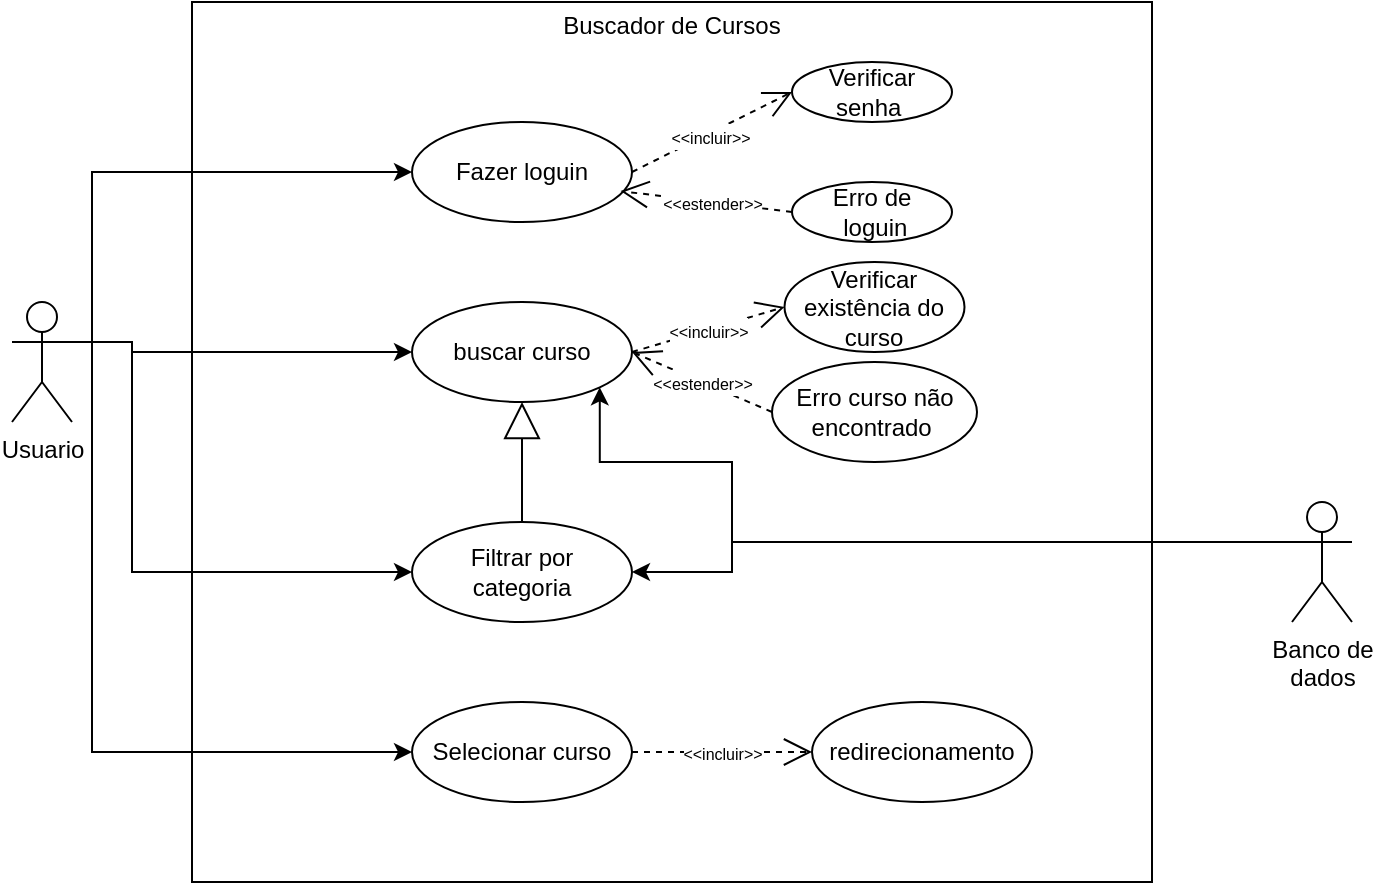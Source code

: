 <mxfile version="26.1.0">
  <diagram name="Página-1" id="4R_XhFTZOLe2d6gKUBly">
    <mxGraphModel dx="778" dy="484" grid="1" gridSize="10" guides="1" tooltips="1" connect="1" arrows="1" fold="1" page="1" pageScale="1" pageWidth="827" pageHeight="1169" math="0" shadow="0">
      <root>
        <mxCell id="0" />
        <mxCell id="1" parent="0" />
        <mxCell id="xLhj-QWqKQ5IKGAw0bBU-1" value="&lt;font style=&quot;vertical-align: inherit;&quot;&gt;&lt;font style=&quot;vertical-align: inherit;&quot;&gt;&lt;font style=&quot;vertical-align: inherit;&quot;&gt;&lt;font style=&quot;vertical-align: inherit;&quot;&gt;Buscador de Cursos&lt;/font&gt;&lt;/font&gt;&lt;/font&gt;&lt;/font&gt;&lt;div&gt;&lt;font style=&quot;vertical-align: inherit;&quot;&gt;&lt;font style=&quot;vertical-align: inherit;&quot;&gt;&lt;font style=&quot;vertical-align: inherit;&quot;&gt;&lt;font style=&quot;vertical-align: inherit;&quot;&gt;&lt;br&gt;&lt;/font&gt;&lt;/font&gt;&lt;/font&gt;&lt;/font&gt;&lt;/div&gt;&lt;div&gt;&lt;font style=&quot;vertical-align: inherit;&quot;&gt;&lt;font style=&quot;vertical-align: inherit;&quot;&gt;&lt;font style=&quot;vertical-align: inherit;&quot;&gt;&lt;font style=&quot;vertical-align: inherit;&quot;&gt;&lt;br&gt;&lt;/font&gt;&lt;/font&gt;&lt;/font&gt;&lt;/font&gt;&lt;/div&gt;&lt;div&gt;&lt;font style=&quot;vertical-align: inherit;&quot;&gt;&lt;font style=&quot;vertical-align: inherit;&quot;&gt;&lt;font style=&quot;vertical-align: inherit;&quot;&gt;&lt;font style=&quot;vertical-align: inherit;&quot;&gt;&lt;br&gt;&lt;/font&gt;&lt;/font&gt;&lt;/font&gt;&lt;/font&gt;&lt;/div&gt;&lt;div&gt;&lt;font style=&quot;vertical-align: inherit;&quot;&gt;&lt;font style=&quot;vertical-align: inherit;&quot;&gt;&lt;font style=&quot;vertical-align: inherit;&quot;&gt;&lt;font style=&quot;vertical-align: inherit;&quot;&gt;&lt;br&gt;&lt;/font&gt;&lt;/font&gt;&lt;/font&gt;&lt;/font&gt;&lt;/div&gt;&lt;div&gt;&lt;font style=&quot;vertical-align: inherit;&quot;&gt;&lt;font style=&quot;vertical-align: inherit;&quot;&gt;&lt;font style=&quot;vertical-align: inherit;&quot;&gt;&lt;font style=&quot;vertical-align: inherit;&quot;&gt;&lt;br&gt;&lt;/font&gt;&lt;/font&gt;&lt;/font&gt;&lt;/font&gt;&lt;/div&gt;&lt;div&gt;&lt;font style=&quot;vertical-align: inherit;&quot;&gt;&lt;font style=&quot;vertical-align: inherit;&quot;&gt;&lt;font style=&quot;vertical-align: inherit;&quot;&gt;&lt;font style=&quot;vertical-align: inherit;&quot;&gt;&lt;br&gt;&lt;/font&gt;&lt;/font&gt;&lt;/font&gt;&lt;/font&gt;&lt;/div&gt;&lt;div&gt;&lt;font style=&quot;vertical-align: inherit;&quot;&gt;&lt;font style=&quot;vertical-align: inherit;&quot;&gt;&lt;font style=&quot;vertical-align: inherit;&quot;&gt;&lt;font style=&quot;vertical-align: inherit;&quot;&gt;&lt;br&gt;&lt;/font&gt;&lt;/font&gt;&lt;/font&gt;&lt;/font&gt;&lt;/div&gt;&lt;div&gt;&lt;font style=&quot;vertical-align: inherit;&quot;&gt;&lt;font style=&quot;vertical-align: inherit;&quot;&gt;&lt;font style=&quot;vertical-align: inherit;&quot;&gt;&lt;font style=&quot;vertical-align: inherit;&quot;&gt;&lt;br&gt;&lt;/font&gt;&lt;/font&gt;&lt;/font&gt;&lt;/font&gt;&lt;/div&gt;&lt;div&gt;&lt;font style=&quot;vertical-align: inherit;&quot;&gt;&lt;font style=&quot;vertical-align: inherit;&quot;&gt;&lt;font style=&quot;vertical-align: inherit;&quot;&gt;&lt;font style=&quot;vertical-align: inherit;&quot;&gt;&lt;br&gt;&lt;/font&gt;&lt;/font&gt;&lt;/font&gt;&lt;/font&gt;&lt;/div&gt;&lt;div&gt;&lt;font style=&quot;vertical-align: inherit;&quot;&gt;&lt;font style=&quot;vertical-align: inherit;&quot;&gt;&lt;font style=&quot;vertical-align: inherit;&quot;&gt;&lt;font style=&quot;vertical-align: inherit;&quot;&gt;&lt;br&gt;&lt;/font&gt;&lt;/font&gt;&lt;/font&gt;&lt;/font&gt;&lt;/div&gt;&lt;div&gt;&lt;font style=&quot;vertical-align: inherit;&quot;&gt;&lt;font style=&quot;vertical-align: inherit;&quot;&gt;&lt;font style=&quot;vertical-align: inherit;&quot;&gt;&lt;font style=&quot;vertical-align: inherit;&quot;&gt;&lt;br&gt;&lt;/font&gt;&lt;/font&gt;&lt;/font&gt;&lt;/font&gt;&lt;/div&gt;&lt;div&gt;&lt;font style=&quot;vertical-align: inherit;&quot;&gt;&lt;font style=&quot;vertical-align: inherit;&quot;&gt;&lt;font style=&quot;vertical-align: inherit;&quot;&gt;&lt;font style=&quot;vertical-align: inherit;&quot;&gt;&lt;br&gt;&lt;/font&gt;&lt;/font&gt;&lt;/font&gt;&lt;/font&gt;&lt;/div&gt;&lt;div&gt;&lt;font style=&quot;vertical-align: inherit;&quot;&gt;&lt;font style=&quot;vertical-align: inherit;&quot;&gt;&lt;font style=&quot;vertical-align: inherit;&quot;&gt;&lt;font style=&quot;vertical-align: inherit;&quot;&gt;&lt;br&gt;&lt;/font&gt;&lt;/font&gt;&lt;/font&gt;&lt;/font&gt;&lt;/div&gt;&lt;div&gt;&lt;font style=&quot;vertical-align: inherit;&quot;&gt;&lt;font style=&quot;vertical-align: inherit;&quot;&gt;&lt;font style=&quot;vertical-align: inherit;&quot;&gt;&lt;font style=&quot;vertical-align: inherit;&quot;&gt;&lt;br&gt;&lt;/font&gt;&lt;/font&gt;&lt;/font&gt;&lt;/font&gt;&lt;/div&gt;&lt;div&gt;&lt;font style=&quot;vertical-align: inherit;&quot;&gt;&lt;font style=&quot;vertical-align: inherit;&quot;&gt;&lt;font style=&quot;vertical-align: inherit;&quot;&gt;&lt;font style=&quot;vertical-align: inherit;&quot;&gt;&lt;br&gt;&lt;/font&gt;&lt;/font&gt;&lt;/font&gt;&lt;/font&gt;&lt;/div&gt;&lt;div&gt;&lt;font style=&quot;vertical-align: inherit;&quot;&gt;&lt;font style=&quot;vertical-align: inherit;&quot;&gt;&lt;font style=&quot;vertical-align: inherit;&quot;&gt;&lt;font style=&quot;vertical-align: inherit;&quot;&gt;&lt;br&gt;&lt;/font&gt;&lt;/font&gt;&lt;/font&gt;&lt;/font&gt;&lt;/div&gt;&lt;div&gt;&lt;font style=&quot;vertical-align: inherit;&quot;&gt;&lt;font style=&quot;vertical-align: inherit;&quot;&gt;&lt;font style=&quot;vertical-align: inherit;&quot;&gt;&lt;font style=&quot;vertical-align: inherit;&quot;&gt;&lt;br&gt;&lt;/font&gt;&lt;/font&gt;&lt;/font&gt;&lt;/font&gt;&lt;/div&gt;&lt;div&gt;&lt;font style=&quot;vertical-align: inherit;&quot;&gt;&lt;font style=&quot;vertical-align: inherit;&quot;&gt;&lt;font style=&quot;vertical-align: inherit;&quot;&gt;&lt;font style=&quot;vertical-align: inherit;&quot;&gt;&lt;br&gt;&lt;/font&gt;&lt;/font&gt;&lt;/font&gt;&lt;/font&gt;&lt;/div&gt;&lt;div&gt;&lt;font style=&quot;vertical-align: inherit;&quot;&gt;&lt;font style=&quot;vertical-align: inherit;&quot;&gt;&lt;font style=&quot;vertical-align: inherit;&quot;&gt;&lt;font style=&quot;vertical-align: inherit;&quot;&gt;&lt;br&gt;&lt;/font&gt;&lt;/font&gt;&lt;/font&gt;&lt;/font&gt;&lt;/div&gt;&lt;div&gt;&lt;font style=&quot;vertical-align: inherit;&quot;&gt;&lt;font style=&quot;vertical-align: inherit;&quot;&gt;&lt;font style=&quot;vertical-align: inherit;&quot;&gt;&lt;font style=&quot;vertical-align: inherit;&quot;&gt;&lt;br&gt;&lt;/font&gt;&lt;/font&gt;&lt;/font&gt;&lt;/font&gt;&lt;/div&gt;&lt;div&gt;&lt;font style=&quot;vertical-align: inherit;&quot;&gt;&lt;font style=&quot;vertical-align: inherit;&quot;&gt;&lt;font style=&quot;vertical-align: inherit;&quot;&gt;&lt;font style=&quot;vertical-align: inherit;&quot;&gt;&lt;br&gt;&lt;/font&gt;&lt;/font&gt;&lt;/font&gt;&lt;/font&gt;&lt;/div&gt;&lt;div&gt;&lt;font style=&quot;vertical-align: inherit;&quot;&gt;&lt;font style=&quot;vertical-align: inherit;&quot;&gt;&lt;font style=&quot;vertical-align: inherit;&quot;&gt;&lt;font style=&quot;vertical-align: inherit;&quot;&gt;&lt;br&gt;&lt;/font&gt;&lt;/font&gt;&lt;/font&gt;&lt;/font&gt;&lt;/div&gt;&lt;div&gt;&lt;font style=&quot;vertical-align: inherit;&quot;&gt;&lt;font style=&quot;vertical-align: inherit;&quot;&gt;&lt;font style=&quot;vertical-align: inherit;&quot;&gt;&lt;font style=&quot;vertical-align: inherit;&quot;&gt;&lt;br&gt;&lt;/font&gt;&lt;/font&gt;&lt;/font&gt;&lt;/font&gt;&lt;/div&gt;&lt;div&gt;&lt;font style=&quot;vertical-align: inherit;&quot;&gt;&lt;font style=&quot;vertical-align: inherit;&quot;&gt;&lt;font style=&quot;vertical-align: inherit;&quot;&gt;&lt;font style=&quot;vertical-align: inherit;&quot;&gt;&lt;br&gt;&lt;/font&gt;&lt;/font&gt;&lt;/font&gt;&lt;/font&gt;&lt;/div&gt;&lt;div&gt;&lt;font style=&quot;vertical-align: inherit;&quot;&gt;&lt;font style=&quot;vertical-align: inherit;&quot;&gt;&lt;font style=&quot;vertical-align: inherit;&quot;&gt;&lt;font style=&quot;vertical-align: inherit;&quot;&gt;&lt;br&gt;&lt;/font&gt;&lt;/font&gt;&lt;/font&gt;&lt;/font&gt;&lt;/div&gt;&lt;div&gt;&lt;font style=&quot;vertical-align: inherit;&quot;&gt;&lt;font style=&quot;vertical-align: inherit;&quot;&gt;&lt;font style=&quot;vertical-align: inherit;&quot;&gt;&lt;font style=&quot;vertical-align: inherit;&quot;&gt;&lt;br&gt;&lt;/font&gt;&lt;/font&gt;&lt;/font&gt;&lt;/font&gt;&lt;/div&gt;&lt;div&gt;&lt;font style=&quot;vertical-align: inherit;&quot;&gt;&lt;font style=&quot;vertical-align: inherit;&quot;&gt;&lt;font style=&quot;vertical-align: inherit;&quot;&gt;&lt;font style=&quot;vertical-align: inherit;&quot;&gt;&lt;br&gt;&lt;/font&gt;&lt;/font&gt;&lt;/font&gt;&lt;/font&gt;&lt;/div&gt;&lt;div&gt;&lt;font style=&quot;vertical-align: inherit;&quot;&gt;&lt;font style=&quot;vertical-align: inherit;&quot;&gt;&lt;font style=&quot;vertical-align: inherit;&quot;&gt;&lt;font style=&quot;vertical-align: inherit;&quot;&gt;&lt;br&gt;&lt;/font&gt;&lt;/font&gt;&lt;/font&gt;&lt;/font&gt;&lt;/div&gt;&lt;div&gt;&lt;font style=&quot;vertical-align: inherit;&quot;&gt;&lt;font style=&quot;vertical-align: inherit;&quot;&gt;&lt;font style=&quot;vertical-align: inherit;&quot;&gt;&lt;font style=&quot;vertical-align: inherit;&quot;&gt;&lt;br&gt;&lt;/font&gt;&lt;/font&gt;&lt;/font&gt;&lt;/font&gt;&lt;/div&gt;" style="html=1;whiteSpace=wrap;" vertex="1" parent="1">
          <mxGeometry x="160" y="40" width="480" height="440" as="geometry" />
        </mxCell>
        <mxCell id="xLhj-QWqKQ5IKGAw0bBU-4" value="Fazer loguin" style="ellipse;whiteSpace=wrap;html=1;" vertex="1" parent="1">
          <mxGeometry x="270" y="100" width="110" height="50" as="geometry" />
        </mxCell>
        <mxCell id="xLhj-QWqKQ5IKGAw0bBU-5" value="buscar curso" style="ellipse;whiteSpace=wrap;html=1;" vertex="1" parent="1">
          <mxGeometry x="270" y="190" width="110" height="50" as="geometry" />
        </mxCell>
        <mxCell id="xLhj-QWqKQ5IKGAw0bBU-6" value="Selecionar curso" style="ellipse;whiteSpace=wrap;html=1;" vertex="1" parent="1">
          <mxGeometry x="270" y="390" width="110" height="50" as="geometry" />
        </mxCell>
        <mxCell id="xLhj-QWqKQ5IKGAw0bBU-7" value="Filtrar por&lt;div&gt;categoria&lt;/div&gt;" style="ellipse;whiteSpace=wrap;html=1;" vertex="1" parent="1">
          <mxGeometry x="270" y="300" width="110" height="50" as="geometry" />
        </mxCell>
        <mxCell id="xLhj-QWqKQ5IKGAw0bBU-10" style="edgeStyle=orthogonalEdgeStyle;rounded=0;orthogonalLoop=1;jettySize=auto;html=1;exitX=1;exitY=0.333;exitDx=0;exitDy=0;exitPerimeter=0;" edge="1" parent="1" source="xLhj-QWqKQ5IKGAw0bBU-8" target="xLhj-QWqKQ5IKGAw0bBU-4">
          <mxGeometry relative="1" as="geometry">
            <Array as="points">
              <mxPoint x="110" y="210" />
              <mxPoint x="110" y="125" />
            </Array>
          </mxGeometry>
        </mxCell>
        <mxCell id="xLhj-QWqKQ5IKGAw0bBU-11" style="edgeStyle=orthogonalEdgeStyle;rounded=0;orthogonalLoop=1;jettySize=auto;html=1;exitX=1;exitY=0.333;exitDx=0;exitDy=0;exitPerimeter=0;entryX=0;entryY=0.5;entryDx=0;entryDy=0;" edge="1" parent="1" source="xLhj-QWqKQ5IKGAw0bBU-8" target="xLhj-QWqKQ5IKGAw0bBU-5">
          <mxGeometry relative="1" as="geometry">
            <mxPoint x="270" y="210" as="targetPoint" />
            <mxPoint x="100" y="205" as="sourcePoint" />
            <Array as="points">
              <mxPoint x="130" y="210" />
              <mxPoint x="130" y="215" />
            </Array>
          </mxGeometry>
        </mxCell>
        <mxCell id="xLhj-QWqKQ5IKGAw0bBU-12" style="edgeStyle=orthogonalEdgeStyle;rounded=0;orthogonalLoop=1;jettySize=auto;html=1;exitX=1;exitY=0.333;exitDx=0;exitDy=0;exitPerimeter=0;" edge="1" parent="1" source="xLhj-QWqKQ5IKGAw0bBU-8" target="xLhj-QWqKQ5IKGAw0bBU-7">
          <mxGeometry relative="1" as="geometry">
            <Array as="points">
              <mxPoint x="130" y="210" />
              <mxPoint x="130" y="325" />
            </Array>
          </mxGeometry>
        </mxCell>
        <mxCell id="xLhj-QWqKQ5IKGAw0bBU-13" style="edgeStyle=orthogonalEdgeStyle;rounded=0;orthogonalLoop=1;jettySize=auto;html=1;exitX=1;exitY=0.333;exitDx=0;exitDy=0;exitPerimeter=0;entryX=0;entryY=0.5;entryDx=0;entryDy=0;" edge="1" parent="1" source="xLhj-QWqKQ5IKGAw0bBU-8" target="xLhj-QWqKQ5IKGAw0bBU-6">
          <mxGeometry relative="1" as="geometry">
            <Array as="points">
              <mxPoint x="110" y="210" />
              <mxPoint x="110" y="415" />
            </Array>
          </mxGeometry>
        </mxCell>
        <mxCell id="xLhj-QWqKQ5IKGAw0bBU-8" value="Usuario" style="shape=umlActor;verticalLabelPosition=bottom;verticalAlign=top;html=1;" vertex="1" parent="1">
          <mxGeometry x="70" y="190" width="30" height="60" as="geometry" />
        </mxCell>
        <mxCell id="xLhj-QWqKQ5IKGAw0bBU-16" value="Verificar senha&amp;nbsp;" style="ellipse;whiteSpace=wrap;html=1;" vertex="1" parent="1">
          <mxGeometry x="460" y="70" width="80" height="30" as="geometry" />
        </mxCell>
        <mxCell id="xLhj-QWqKQ5IKGAw0bBU-39" style="edgeStyle=orthogonalEdgeStyle;rounded=0;orthogonalLoop=1;jettySize=auto;html=1;exitX=0;exitY=0.333;exitDx=0;exitDy=0;exitPerimeter=0;entryX=1;entryY=1;entryDx=0;entryDy=0;" edge="1" parent="1" source="xLhj-QWqKQ5IKGAw0bBU-17" target="xLhj-QWqKQ5IKGAw0bBU-5">
          <mxGeometry relative="1" as="geometry">
            <Array as="points">
              <mxPoint x="430" y="310" />
              <mxPoint x="430" y="270" />
              <mxPoint x="364" y="270" />
            </Array>
          </mxGeometry>
        </mxCell>
        <mxCell id="xLhj-QWqKQ5IKGAw0bBU-40" style="edgeStyle=orthogonalEdgeStyle;rounded=0;orthogonalLoop=1;jettySize=auto;html=1;exitX=0;exitY=0.333;exitDx=0;exitDy=0;exitPerimeter=0;entryX=1;entryY=0.5;entryDx=0;entryDy=0;" edge="1" parent="1" source="xLhj-QWqKQ5IKGAw0bBU-17" target="xLhj-QWqKQ5IKGAw0bBU-7">
          <mxGeometry relative="1" as="geometry">
            <Array as="points">
              <mxPoint x="430" y="310" />
              <mxPoint x="430" y="325" />
            </Array>
          </mxGeometry>
        </mxCell>
        <mxCell id="xLhj-QWqKQ5IKGAw0bBU-17" value="Banco de&lt;div&gt;dados&lt;/div&gt;" style="shape=umlActor;verticalLabelPosition=bottom;verticalAlign=top;html=1;" vertex="1" parent="1">
          <mxGeometry x="710" y="290" width="30" height="60" as="geometry" />
        </mxCell>
        <mxCell id="xLhj-QWqKQ5IKGAw0bBU-21" value="Erro de&lt;div&gt;&amp;nbsp;loguin&lt;/div&gt;" style="ellipse;whiteSpace=wrap;html=1;" vertex="1" parent="1">
          <mxGeometry x="460" y="130" width="80" height="30" as="geometry" />
        </mxCell>
        <mxCell id="xLhj-QWqKQ5IKGAw0bBU-22" value="&lt;font&gt;Verificar existência do curso&lt;/font&gt;" style="ellipse;whiteSpace=wrap;html=1;" vertex="1" parent="1">
          <mxGeometry x="456.25" y="170" width="90" height="45" as="geometry" />
        </mxCell>
        <mxCell id="xLhj-QWqKQ5IKGAw0bBU-25" value="&lt;div&gt;&lt;br&gt;&lt;/div&gt;&lt;div&gt;&lt;br&gt;&lt;/div&gt;" style="endArrow=open;endSize=12;dashed=1;html=1;rounded=0;exitX=1;exitY=0.5;exitDx=0;exitDy=0;entryX=0;entryY=0.5;entryDx=0;entryDy=0;" edge="1" parent="1" source="xLhj-QWqKQ5IKGAw0bBU-4" target="xLhj-QWqKQ5IKGAw0bBU-16">
          <mxGeometry width="160" relative="1" as="geometry">
            <mxPoint x="240" y="84.73" as="sourcePoint" />
            <mxPoint x="400" y="84.73" as="targetPoint" />
          </mxGeometry>
        </mxCell>
        <mxCell id="xLhj-QWqKQ5IKGAw0bBU-27" value="&lt;font style=&quot;font-size: 8px;&quot;&gt;&amp;lt;&amp;lt;incluir&amp;gt;&amp;gt;&lt;/font&gt;" style="edgeLabel;html=1;align=center;verticalAlign=middle;resizable=0;points=[];" vertex="1" connectable="0" parent="xLhj-QWqKQ5IKGAw0bBU-25">
          <mxGeometry x="-0.044" y="-1" relative="1" as="geometry">
            <mxPoint as="offset" />
          </mxGeometry>
        </mxCell>
        <mxCell id="xLhj-QWqKQ5IKGAw0bBU-26" value="&lt;font style=&quot;font-size: 8px;&quot;&gt;&amp;lt;&amp;lt;estender&amp;gt;&amp;gt;&lt;/font&gt;" style="endArrow=open;endSize=12;dashed=1;html=1;rounded=0;exitX=0;exitY=0.5;exitDx=0;exitDy=0;entryX=0.948;entryY=0.691;entryDx=0;entryDy=0;entryPerimeter=0;" edge="1" parent="1" source="xLhj-QWqKQ5IKGAw0bBU-21" target="xLhj-QWqKQ5IKGAw0bBU-4">
          <mxGeometry x="-0.066" width="160" relative="1" as="geometry">
            <mxPoint x="300" y="140" as="sourcePoint" />
            <mxPoint x="460" y="140" as="targetPoint" />
            <mxPoint as="offset" />
          </mxGeometry>
        </mxCell>
        <mxCell id="xLhj-QWqKQ5IKGAw0bBU-30" value="Erro curso não encontrado&amp;nbsp;" style="ellipse;whiteSpace=wrap;html=1;" vertex="1" parent="1">
          <mxGeometry x="450" y="220" width="102.5" height="50" as="geometry" />
        </mxCell>
        <mxCell id="xLhj-QWqKQ5IKGAw0bBU-31" value="&lt;font style=&quot;font-size: 8px;&quot;&gt;&amp;lt;&amp;lt;incluir&amp;gt;&amp;gt;&lt;/font&gt;" style="endArrow=open;endSize=12;dashed=1;html=1;rounded=0;exitX=1;exitY=0.5;exitDx=0;exitDy=0;entryX=0;entryY=0.5;entryDx=0;entryDy=0;" edge="1" parent="1" source="xLhj-QWqKQ5IKGAw0bBU-5" target="xLhj-QWqKQ5IKGAw0bBU-22">
          <mxGeometry width="160" relative="1" as="geometry">
            <mxPoint x="230" y="220" as="sourcePoint" />
            <mxPoint x="390" y="220" as="targetPoint" />
          </mxGeometry>
        </mxCell>
        <mxCell id="xLhj-QWqKQ5IKGAw0bBU-32" value="&lt;font style=&quot;font-size: 8px;&quot;&gt;&amp;lt;&amp;lt;estender&amp;gt;&amp;gt;&lt;/font&gt;" style="endArrow=open;endSize=12;dashed=1;html=1;rounded=0;exitX=0;exitY=0.5;exitDx=0;exitDy=0;entryX=1;entryY=0.5;entryDx=0;entryDy=0;" edge="1" parent="1" source="xLhj-QWqKQ5IKGAw0bBU-30" target="xLhj-QWqKQ5IKGAw0bBU-5">
          <mxGeometry width="160" relative="1" as="geometry">
            <mxPoint x="390" y="255" as="sourcePoint" />
            <mxPoint x="380" y="240" as="targetPoint" />
          </mxGeometry>
        </mxCell>
        <mxCell id="xLhj-QWqKQ5IKGAw0bBU-34" value="" style="endArrow=block;endSize=16;endFill=0;html=1;rounded=0;exitX=0.5;exitY=0;exitDx=0;exitDy=0;entryX=0.5;entryY=1;entryDx=0;entryDy=0;" edge="1" parent="1" source="xLhj-QWqKQ5IKGAw0bBU-7" target="xLhj-QWqKQ5IKGAw0bBU-5">
          <mxGeometry width="160" relative="1" as="geometry">
            <mxPoint x="330" y="250" as="sourcePoint" />
            <mxPoint x="490" y="250" as="targetPoint" />
          </mxGeometry>
        </mxCell>
        <mxCell id="xLhj-QWqKQ5IKGAw0bBU-35" value="redirecionamento" style="ellipse;whiteSpace=wrap;html=1;" vertex="1" parent="1">
          <mxGeometry x="470" y="390" width="110" height="50" as="geometry" />
        </mxCell>
        <mxCell id="xLhj-QWqKQ5IKGAw0bBU-37" value="&lt;font style=&quot;font-size: 8px;&quot;&gt;&amp;lt;&amp;lt;incluir&amp;gt;&amp;gt;&lt;/font&gt;" style="endArrow=open;endSize=12;dashed=1;html=1;rounded=0;exitX=1;exitY=0.5;exitDx=0;exitDy=0;entryX=0;entryY=0.5;entryDx=0;entryDy=0;" edge="1" parent="1" source="xLhj-QWqKQ5IKGAw0bBU-6" target="xLhj-QWqKQ5IKGAw0bBU-35">
          <mxGeometry width="160" relative="1" as="geometry">
            <mxPoint x="330" y="250" as="sourcePoint" />
            <mxPoint x="490" y="250" as="targetPoint" />
          </mxGeometry>
        </mxCell>
      </root>
    </mxGraphModel>
  </diagram>
</mxfile>
